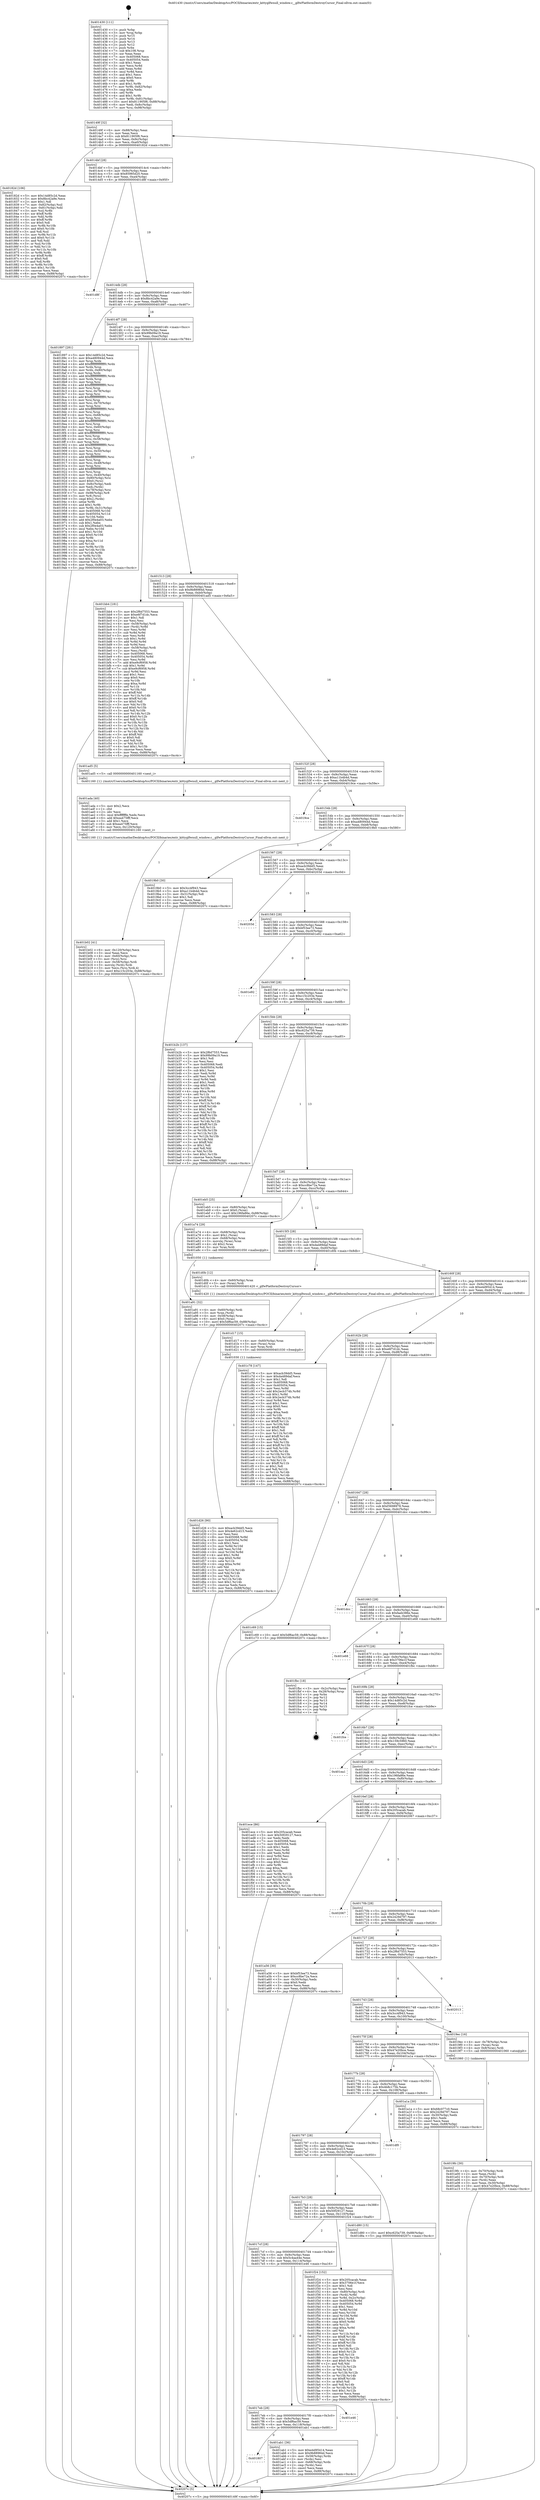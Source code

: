 digraph "0x401430" {
  label = "0x401430 (/mnt/c/Users/mathe/Desktop/tcc/POCII/binaries/extr_kittyglfwnull_window.c__glfwPlatformDestroyCursor_Final-ollvm.out::main(0))"
  labelloc = "t"
  node[shape=record]

  Entry [label="",width=0.3,height=0.3,shape=circle,fillcolor=black,style=filled]
  "0x40149f" [label="{
     0x40149f [32]\l
     | [instrs]\l
     &nbsp;&nbsp;0x40149f \<+6\>: mov -0x88(%rbp),%eax\l
     &nbsp;&nbsp;0x4014a5 \<+2\>: mov %eax,%ecx\l
     &nbsp;&nbsp;0x4014a7 \<+6\>: sub $0x811905f6,%ecx\l
     &nbsp;&nbsp;0x4014ad \<+6\>: mov %eax,-0x9c(%rbp)\l
     &nbsp;&nbsp;0x4014b3 \<+6\>: mov %ecx,-0xa0(%rbp)\l
     &nbsp;&nbsp;0x4014b9 \<+6\>: je 000000000040182d \<main+0x3fd\>\l
  }"]
  "0x40182d" [label="{
     0x40182d [106]\l
     | [instrs]\l
     &nbsp;&nbsp;0x40182d \<+5\>: mov $0x14d85c2d,%eax\l
     &nbsp;&nbsp;0x401832 \<+5\>: mov $0x8bc42a9e,%ecx\l
     &nbsp;&nbsp;0x401837 \<+2\>: mov $0x1,%dl\l
     &nbsp;&nbsp;0x401839 \<+7\>: mov -0x82(%rbp),%sil\l
     &nbsp;&nbsp;0x401840 \<+7\>: mov -0x81(%rbp),%dil\l
     &nbsp;&nbsp;0x401847 \<+3\>: mov %sil,%r8b\l
     &nbsp;&nbsp;0x40184a \<+4\>: xor $0xff,%r8b\l
     &nbsp;&nbsp;0x40184e \<+3\>: mov %dil,%r9b\l
     &nbsp;&nbsp;0x401851 \<+4\>: xor $0xff,%r9b\l
     &nbsp;&nbsp;0x401855 \<+3\>: xor $0x0,%dl\l
     &nbsp;&nbsp;0x401858 \<+3\>: mov %r8b,%r10b\l
     &nbsp;&nbsp;0x40185b \<+4\>: and $0x0,%r10b\l
     &nbsp;&nbsp;0x40185f \<+3\>: and %dl,%sil\l
     &nbsp;&nbsp;0x401862 \<+3\>: mov %r9b,%r11b\l
     &nbsp;&nbsp;0x401865 \<+4\>: and $0x0,%r11b\l
     &nbsp;&nbsp;0x401869 \<+3\>: and %dl,%dil\l
     &nbsp;&nbsp;0x40186c \<+3\>: or %sil,%r10b\l
     &nbsp;&nbsp;0x40186f \<+3\>: or %dil,%r11b\l
     &nbsp;&nbsp;0x401872 \<+3\>: xor %r11b,%r10b\l
     &nbsp;&nbsp;0x401875 \<+3\>: or %r9b,%r8b\l
     &nbsp;&nbsp;0x401878 \<+4\>: xor $0xff,%r8b\l
     &nbsp;&nbsp;0x40187c \<+3\>: or $0x0,%dl\l
     &nbsp;&nbsp;0x40187f \<+3\>: and %dl,%r8b\l
     &nbsp;&nbsp;0x401882 \<+3\>: or %r8b,%r10b\l
     &nbsp;&nbsp;0x401885 \<+4\>: test $0x1,%r10b\l
     &nbsp;&nbsp;0x401889 \<+3\>: cmovne %ecx,%eax\l
     &nbsp;&nbsp;0x40188c \<+6\>: mov %eax,-0x88(%rbp)\l
     &nbsp;&nbsp;0x401892 \<+5\>: jmp 000000000040207c \<main+0xc4c\>\l
  }"]
  "0x4014bf" [label="{
     0x4014bf [28]\l
     | [instrs]\l
     &nbsp;&nbsp;0x4014bf \<+5\>: jmp 00000000004014c4 \<main+0x94\>\l
     &nbsp;&nbsp;0x4014c4 \<+6\>: mov -0x9c(%rbp),%eax\l
     &nbsp;&nbsp;0x4014ca \<+5\>: sub $0x85985d20,%eax\l
     &nbsp;&nbsp;0x4014cf \<+6\>: mov %eax,-0xa4(%rbp)\l
     &nbsp;&nbsp;0x4014d5 \<+6\>: je 0000000000401d8f \<main+0x95f\>\l
  }"]
  "0x40207c" [label="{
     0x40207c [5]\l
     | [instrs]\l
     &nbsp;&nbsp;0x40207c \<+5\>: jmp 000000000040149f \<main+0x6f\>\l
  }"]
  "0x401430" [label="{
     0x401430 [111]\l
     | [instrs]\l
     &nbsp;&nbsp;0x401430 \<+1\>: push %rbp\l
     &nbsp;&nbsp;0x401431 \<+3\>: mov %rsp,%rbp\l
     &nbsp;&nbsp;0x401434 \<+2\>: push %r15\l
     &nbsp;&nbsp;0x401436 \<+2\>: push %r14\l
     &nbsp;&nbsp;0x401438 \<+2\>: push %r13\l
     &nbsp;&nbsp;0x40143a \<+2\>: push %r12\l
     &nbsp;&nbsp;0x40143c \<+1\>: push %rbx\l
     &nbsp;&nbsp;0x40143d \<+7\>: sub $0x108,%rsp\l
     &nbsp;&nbsp;0x401444 \<+2\>: xor %eax,%eax\l
     &nbsp;&nbsp;0x401446 \<+7\>: mov 0x405068,%ecx\l
     &nbsp;&nbsp;0x40144d \<+7\>: mov 0x405054,%edx\l
     &nbsp;&nbsp;0x401454 \<+3\>: sub $0x1,%eax\l
     &nbsp;&nbsp;0x401457 \<+3\>: mov %ecx,%r8d\l
     &nbsp;&nbsp;0x40145a \<+3\>: add %eax,%r8d\l
     &nbsp;&nbsp;0x40145d \<+4\>: imul %r8d,%ecx\l
     &nbsp;&nbsp;0x401461 \<+3\>: and $0x1,%ecx\l
     &nbsp;&nbsp;0x401464 \<+3\>: cmp $0x0,%ecx\l
     &nbsp;&nbsp;0x401467 \<+4\>: sete %r9b\l
     &nbsp;&nbsp;0x40146b \<+4\>: and $0x1,%r9b\l
     &nbsp;&nbsp;0x40146f \<+7\>: mov %r9b,-0x82(%rbp)\l
     &nbsp;&nbsp;0x401476 \<+3\>: cmp $0xa,%edx\l
     &nbsp;&nbsp;0x401479 \<+4\>: setl %r9b\l
     &nbsp;&nbsp;0x40147d \<+4\>: and $0x1,%r9b\l
     &nbsp;&nbsp;0x401481 \<+7\>: mov %r9b,-0x81(%rbp)\l
     &nbsp;&nbsp;0x401488 \<+10\>: movl $0x811905f6,-0x88(%rbp)\l
     &nbsp;&nbsp;0x401492 \<+6\>: mov %edi,-0x8c(%rbp)\l
     &nbsp;&nbsp;0x401498 \<+7\>: mov %rsi,-0x98(%rbp)\l
  }"]
  Exit [label="",width=0.3,height=0.3,shape=circle,fillcolor=black,style=filled,peripheries=2]
  "0x401d8f" [label="{
     0x401d8f\l
  }", style=dashed]
  "0x4014db" [label="{
     0x4014db [28]\l
     | [instrs]\l
     &nbsp;&nbsp;0x4014db \<+5\>: jmp 00000000004014e0 \<main+0xb0\>\l
     &nbsp;&nbsp;0x4014e0 \<+6\>: mov -0x9c(%rbp),%eax\l
     &nbsp;&nbsp;0x4014e6 \<+5\>: sub $0x8bc42a9e,%eax\l
     &nbsp;&nbsp;0x4014eb \<+6\>: mov %eax,-0xa8(%rbp)\l
     &nbsp;&nbsp;0x4014f1 \<+6\>: je 0000000000401897 \<main+0x467\>\l
  }"]
  "0x401d26" [label="{
     0x401d26 [90]\l
     | [instrs]\l
     &nbsp;&nbsp;0x401d26 \<+5\>: mov $0xacb39dd5,%ecx\l
     &nbsp;&nbsp;0x401d2b \<+5\>: mov $0x4e62cd15,%edx\l
     &nbsp;&nbsp;0x401d30 \<+2\>: xor %esi,%esi\l
     &nbsp;&nbsp;0x401d32 \<+8\>: mov 0x405068,%r8d\l
     &nbsp;&nbsp;0x401d3a \<+8\>: mov 0x405054,%r9d\l
     &nbsp;&nbsp;0x401d42 \<+3\>: sub $0x1,%esi\l
     &nbsp;&nbsp;0x401d45 \<+3\>: mov %r8d,%r10d\l
     &nbsp;&nbsp;0x401d48 \<+3\>: add %esi,%r10d\l
     &nbsp;&nbsp;0x401d4b \<+4\>: imul %r10d,%r8d\l
     &nbsp;&nbsp;0x401d4f \<+4\>: and $0x1,%r8d\l
     &nbsp;&nbsp;0x401d53 \<+4\>: cmp $0x0,%r8d\l
     &nbsp;&nbsp;0x401d57 \<+4\>: sete %r11b\l
     &nbsp;&nbsp;0x401d5b \<+4\>: cmp $0xa,%r9d\l
     &nbsp;&nbsp;0x401d5f \<+3\>: setl %bl\l
     &nbsp;&nbsp;0x401d62 \<+3\>: mov %r11b,%r14b\l
     &nbsp;&nbsp;0x401d65 \<+3\>: and %bl,%r14b\l
     &nbsp;&nbsp;0x401d68 \<+3\>: xor %bl,%r11b\l
     &nbsp;&nbsp;0x401d6b \<+3\>: or %r11b,%r14b\l
     &nbsp;&nbsp;0x401d6e \<+4\>: test $0x1,%r14b\l
     &nbsp;&nbsp;0x401d72 \<+3\>: cmovne %edx,%ecx\l
     &nbsp;&nbsp;0x401d75 \<+6\>: mov %ecx,-0x88(%rbp)\l
     &nbsp;&nbsp;0x401d7b \<+5\>: jmp 000000000040207c \<main+0xc4c\>\l
  }"]
  "0x401897" [label="{
     0x401897 [281]\l
     | [instrs]\l
     &nbsp;&nbsp;0x401897 \<+5\>: mov $0x14d85c2d,%eax\l
     &nbsp;&nbsp;0x40189c \<+5\>: mov $0xa480944d,%ecx\l
     &nbsp;&nbsp;0x4018a1 \<+3\>: mov %rsp,%rdx\l
     &nbsp;&nbsp;0x4018a4 \<+4\>: add $0xfffffffffffffff0,%rdx\l
     &nbsp;&nbsp;0x4018a8 \<+3\>: mov %rdx,%rsp\l
     &nbsp;&nbsp;0x4018ab \<+4\>: mov %rdx,-0x80(%rbp)\l
     &nbsp;&nbsp;0x4018af \<+3\>: mov %rsp,%rdx\l
     &nbsp;&nbsp;0x4018b2 \<+4\>: add $0xfffffffffffffff0,%rdx\l
     &nbsp;&nbsp;0x4018b6 \<+3\>: mov %rdx,%rsp\l
     &nbsp;&nbsp;0x4018b9 \<+3\>: mov %rsp,%rsi\l
     &nbsp;&nbsp;0x4018bc \<+4\>: add $0xfffffffffffffff0,%rsi\l
     &nbsp;&nbsp;0x4018c0 \<+3\>: mov %rsi,%rsp\l
     &nbsp;&nbsp;0x4018c3 \<+4\>: mov %rsi,-0x78(%rbp)\l
     &nbsp;&nbsp;0x4018c7 \<+3\>: mov %rsp,%rsi\l
     &nbsp;&nbsp;0x4018ca \<+4\>: add $0xfffffffffffffff0,%rsi\l
     &nbsp;&nbsp;0x4018ce \<+3\>: mov %rsi,%rsp\l
     &nbsp;&nbsp;0x4018d1 \<+4\>: mov %rsi,-0x70(%rbp)\l
     &nbsp;&nbsp;0x4018d5 \<+3\>: mov %rsp,%rsi\l
     &nbsp;&nbsp;0x4018d8 \<+4\>: add $0xfffffffffffffff0,%rsi\l
     &nbsp;&nbsp;0x4018dc \<+3\>: mov %rsi,%rsp\l
     &nbsp;&nbsp;0x4018df \<+4\>: mov %rsi,-0x68(%rbp)\l
     &nbsp;&nbsp;0x4018e3 \<+3\>: mov %rsp,%rsi\l
     &nbsp;&nbsp;0x4018e6 \<+4\>: add $0xfffffffffffffff0,%rsi\l
     &nbsp;&nbsp;0x4018ea \<+3\>: mov %rsi,%rsp\l
     &nbsp;&nbsp;0x4018ed \<+4\>: mov %rsi,-0x60(%rbp)\l
     &nbsp;&nbsp;0x4018f1 \<+3\>: mov %rsp,%rsi\l
     &nbsp;&nbsp;0x4018f4 \<+4\>: add $0xfffffffffffffff0,%rsi\l
     &nbsp;&nbsp;0x4018f8 \<+3\>: mov %rsi,%rsp\l
     &nbsp;&nbsp;0x4018fb \<+4\>: mov %rsi,-0x58(%rbp)\l
     &nbsp;&nbsp;0x4018ff \<+3\>: mov %rsp,%rsi\l
     &nbsp;&nbsp;0x401902 \<+4\>: add $0xfffffffffffffff0,%rsi\l
     &nbsp;&nbsp;0x401906 \<+3\>: mov %rsi,%rsp\l
     &nbsp;&nbsp;0x401909 \<+4\>: mov %rsi,-0x50(%rbp)\l
     &nbsp;&nbsp;0x40190d \<+3\>: mov %rsp,%rsi\l
     &nbsp;&nbsp;0x401910 \<+4\>: add $0xfffffffffffffff0,%rsi\l
     &nbsp;&nbsp;0x401914 \<+3\>: mov %rsi,%rsp\l
     &nbsp;&nbsp;0x401917 \<+4\>: mov %rsi,-0x48(%rbp)\l
     &nbsp;&nbsp;0x40191b \<+3\>: mov %rsp,%rsi\l
     &nbsp;&nbsp;0x40191e \<+4\>: add $0xfffffffffffffff0,%rsi\l
     &nbsp;&nbsp;0x401922 \<+3\>: mov %rsi,%rsp\l
     &nbsp;&nbsp;0x401925 \<+4\>: mov %rsi,-0x40(%rbp)\l
     &nbsp;&nbsp;0x401929 \<+4\>: mov -0x80(%rbp),%rsi\l
     &nbsp;&nbsp;0x40192d \<+6\>: movl $0x0,(%rsi)\l
     &nbsp;&nbsp;0x401933 \<+6\>: mov -0x8c(%rbp),%edi\l
     &nbsp;&nbsp;0x401939 \<+2\>: mov %edi,(%rdx)\l
     &nbsp;&nbsp;0x40193b \<+4\>: mov -0x78(%rbp),%rsi\l
     &nbsp;&nbsp;0x40193f \<+7\>: mov -0x98(%rbp),%r8\l
     &nbsp;&nbsp;0x401946 \<+3\>: mov %r8,(%rsi)\l
     &nbsp;&nbsp;0x401949 \<+3\>: cmpl $0x2,(%rdx)\l
     &nbsp;&nbsp;0x40194c \<+4\>: setne %r9b\l
     &nbsp;&nbsp;0x401950 \<+4\>: and $0x1,%r9b\l
     &nbsp;&nbsp;0x401954 \<+4\>: mov %r9b,-0x31(%rbp)\l
     &nbsp;&nbsp;0x401958 \<+8\>: mov 0x405068,%r10d\l
     &nbsp;&nbsp;0x401960 \<+8\>: mov 0x405054,%r11d\l
     &nbsp;&nbsp;0x401968 \<+3\>: mov %r10d,%ebx\l
     &nbsp;&nbsp;0x40196b \<+6\>: add $0x2f0e4a03,%ebx\l
     &nbsp;&nbsp;0x401971 \<+3\>: sub $0x1,%ebx\l
     &nbsp;&nbsp;0x401974 \<+6\>: sub $0x2f0e4a03,%ebx\l
     &nbsp;&nbsp;0x40197a \<+4\>: imul %ebx,%r10d\l
     &nbsp;&nbsp;0x40197e \<+4\>: and $0x1,%r10d\l
     &nbsp;&nbsp;0x401982 \<+4\>: cmp $0x0,%r10d\l
     &nbsp;&nbsp;0x401986 \<+4\>: sete %r9b\l
     &nbsp;&nbsp;0x40198a \<+4\>: cmp $0xa,%r11d\l
     &nbsp;&nbsp;0x40198e \<+4\>: setl %r14b\l
     &nbsp;&nbsp;0x401992 \<+3\>: mov %r9b,%r15b\l
     &nbsp;&nbsp;0x401995 \<+3\>: and %r14b,%r15b\l
     &nbsp;&nbsp;0x401998 \<+3\>: xor %r14b,%r9b\l
     &nbsp;&nbsp;0x40199b \<+3\>: or %r9b,%r15b\l
     &nbsp;&nbsp;0x40199e \<+4\>: test $0x1,%r15b\l
     &nbsp;&nbsp;0x4019a2 \<+3\>: cmovne %ecx,%eax\l
     &nbsp;&nbsp;0x4019a5 \<+6\>: mov %eax,-0x88(%rbp)\l
     &nbsp;&nbsp;0x4019ab \<+5\>: jmp 000000000040207c \<main+0xc4c\>\l
  }"]
  "0x4014f7" [label="{
     0x4014f7 [28]\l
     | [instrs]\l
     &nbsp;&nbsp;0x4014f7 \<+5\>: jmp 00000000004014fc \<main+0xcc\>\l
     &nbsp;&nbsp;0x4014fc \<+6\>: mov -0x9c(%rbp),%eax\l
     &nbsp;&nbsp;0x401502 \<+5\>: sub $0x99b09a19,%eax\l
     &nbsp;&nbsp;0x401507 \<+6\>: mov %eax,-0xac(%rbp)\l
     &nbsp;&nbsp;0x40150d \<+6\>: je 0000000000401bb4 \<main+0x784\>\l
  }"]
  "0x401d17" [label="{
     0x401d17 [15]\l
     | [instrs]\l
     &nbsp;&nbsp;0x401d17 \<+4\>: mov -0x60(%rbp),%rax\l
     &nbsp;&nbsp;0x401d1b \<+3\>: mov (%rax),%rax\l
     &nbsp;&nbsp;0x401d1e \<+3\>: mov %rax,%rdi\l
     &nbsp;&nbsp;0x401d21 \<+5\>: call 0000000000401030 \<free@plt\>\l
     | [calls]\l
     &nbsp;&nbsp;0x401030 \{1\} (unknown)\l
  }"]
  "0x401b02" [label="{
     0x401b02 [41]\l
     | [instrs]\l
     &nbsp;&nbsp;0x401b02 \<+6\>: mov -0x120(%rbp),%ecx\l
     &nbsp;&nbsp;0x401b08 \<+3\>: imul %eax,%ecx\l
     &nbsp;&nbsp;0x401b0b \<+4\>: mov -0x60(%rbp),%rsi\l
     &nbsp;&nbsp;0x401b0f \<+3\>: mov (%rsi),%rsi\l
     &nbsp;&nbsp;0x401b12 \<+4\>: mov -0x58(%rbp),%rdi\l
     &nbsp;&nbsp;0x401b16 \<+3\>: movslq (%rdi),%rdi\l
     &nbsp;&nbsp;0x401b19 \<+3\>: mov %ecx,(%rsi,%rdi,4)\l
     &nbsp;&nbsp;0x401b1c \<+10\>: movl $0xc15c203e,-0x88(%rbp)\l
     &nbsp;&nbsp;0x401b26 \<+5\>: jmp 000000000040207c \<main+0xc4c\>\l
  }"]
  "0x401bb4" [label="{
     0x401bb4 [181]\l
     | [instrs]\l
     &nbsp;&nbsp;0x401bb4 \<+5\>: mov $0x2f6d7553,%eax\l
     &nbsp;&nbsp;0x401bb9 \<+5\>: mov $0xe6f7d1dc,%ecx\l
     &nbsp;&nbsp;0x401bbe \<+2\>: mov $0x1,%dl\l
     &nbsp;&nbsp;0x401bc0 \<+2\>: xor %esi,%esi\l
     &nbsp;&nbsp;0x401bc2 \<+4\>: mov -0x58(%rbp),%rdi\l
     &nbsp;&nbsp;0x401bc6 \<+3\>: mov (%rdi),%r8d\l
     &nbsp;&nbsp;0x401bc9 \<+3\>: mov %esi,%r9d\l
     &nbsp;&nbsp;0x401bcc \<+3\>: sub %r8d,%r9d\l
     &nbsp;&nbsp;0x401bcf \<+3\>: mov %esi,%r8d\l
     &nbsp;&nbsp;0x401bd2 \<+4\>: sub $0x1,%r8d\l
     &nbsp;&nbsp;0x401bd6 \<+3\>: add %r8d,%r9d\l
     &nbsp;&nbsp;0x401bd9 \<+3\>: sub %r9d,%esi\l
     &nbsp;&nbsp;0x401bdc \<+4\>: mov -0x58(%rbp),%rdi\l
     &nbsp;&nbsp;0x401be0 \<+2\>: mov %esi,(%rdi)\l
     &nbsp;&nbsp;0x401be2 \<+7\>: mov 0x405068,%esi\l
     &nbsp;&nbsp;0x401be9 \<+8\>: mov 0x405054,%r8d\l
     &nbsp;&nbsp;0x401bf1 \<+3\>: mov %esi,%r9d\l
     &nbsp;&nbsp;0x401bf4 \<+7\>: add $0xe9cf6958,%r9d\l
     &nbsp;&nbsp;0x401bfb \<+4\>: sub $0x1,%r9d\l
     &nbsp;&nbsp;0x401bff \<+7\>: sub $0xe9cf6958,%r9d\l
     &nbsp;&nbsp;0x401c06 \<+4\>: imul %r9d,%esi\l
     &nbsp;&nbsp;0x401c0a \<+3\>: and $0x1,%esi\l
     &nbsp;&nbsp;0x401c0d \<+3\>: cmp $0x0,%esi\l
     &nbsp;&nbsp;0x401c10 \<+4\>: sete %r10b\l
     &nbsp;&nbsp;0x401c14 \<+4\>: cmp $0xa,%r8d\l
     &nbsp;&nbsp;0x401c18 \<+4\>: setl %r11b\l
     &nbsp;&nbsp;0x401c1c \<+3\>: mov %r10b,%bl\l
     &nbsp;&nbsp;0x401c1f \<+3\>: xor $0xff,%bl\l
     &nbsp;&nbsp;0x401c22 \<+3\>: mov %r11b,%r14b\l
     &nbsp;&nbsp;0x401c25 \<+4\>: xor $0xff,%r14b\l
     &nbsp;&nbsp;0x401c29 \<+3\>: xor $0x0,%dl\l
     &nbsp;&nbsp;0x401c2c \<+3\>: mov %bl,%r15b\l
     &nbsp;&nbsp;0x401c2f \<+4\>: and $0x0,%r15b\l
     &nbsp;&nbsp;0x401c33 \<+3\>: and %dl,%r10b\l
     &nbsp;&nbsp;0x401c36 \<+3\>: mov %r14b,%r12b\l
     &nbsp;&nbsp;0x401c39 \<+4\>: and $0x0,%r12b\l
     &nbsp;&nbsp;0x401c3d \<+3\>: and %dl,%r11b\l
     &nbsp;&nbsp;0x401c40 \<+3\>: or %r10b,%r15b\l
     &nbsp;&nbsp;0x401c43 \<+3\>: or %r11b,%r12b\l
     &nbsp;&nbsp;0x401c46 \<+3\>: xor %r12b,%r15b\l
     &nbsp;&nbsp;0x401c49 \<+3\>: or %r14b,%bl\l
     &nbsp;&nbsp;0x401c4c \<+3\>: xor $0xff,%bl\l
     &nbsp;&nbsp;0x401c4f \<+3\>: or $0x0,%dl\l
     &nbsp;&nbsp;0x401c52 \<+2\>: and %dl,%bl\l
     &nbsp;&nbsp;0x401c54 \<+3\>: or %bl,%r15b\l
     &nbsp;&nbsp;0x401c57 \<+4\>: test $0x1,%r15b\l
     &nbsp;&nbsp;0x401c5b \<+3\>: cmovne %ecx,%eax\l
     &nbsp;&nbsp;0x401c5e \<+6\>: mov %eax,-0x88(%rbp)\l
     &nbsp;&nbsp;0x401c64 \<+5\>: jmp 000000000040207c \<main+0xc4c\>\l
  }"]
  "0x401513" [label="{
     0x401513 [28]\l
     | [instrs]\l
     &nbsp;&nbsp;0x401513 \<+5\>: jmp 0000000000401518 \<main+0xe8\>\l
     &nbsp;&nbsp;0x401518 \<+6\>: mov -0x9c(%rbp),%eax\l
     &nbsp;&nbsp;0x40151e \<+5\>: sub $0x9b88984d,%eax\l
     &nbsp;&nbsp;0x401523 \<+6\>: mov %eax,-0xb0(%rbp)\l
     &nbsp;&nbsp;0x401529 \<+6\>: je 0000000000401ad5 \<main+0x6a5\>\l
  }"]
  "0x401ada" [label="{
     0x401ada [40]\l
     | [instrs]\l
     &nbsp;&nbsp;0x401ada \<+5\>: mov $0x2,%ecx\l
     &nbsp;&nbsp;0x401adf \<+1\>: cltd\l
     &nbsp;&nbsp;0x401ae0 \<+2\>: idiv %ecx\l
     &nbsp;&nbsp;0x401ae2 \<+6\>: imul $0xfffffffe,%edx,%ecx\l
     &nbsp;&nbsp;0x401ae8 \<+6\>: add $0xea475fff,%ecx\l
     &nbsp;&nbsp;0x401aee \<+3\>: add $0x1,%ecx\l
     &nbsp;&nbsp;0x401af1 \<+6\>: sub $0xea475fff,%ecx\l
     &nbsp;&nbsp;0x401af7 \<+6\>: mov %ecx,-0x120(%rbp)\l
     &nbsp;&nbsp;0x401afd \<+5\>: call 0000000000401160 \<next_i\>\l
     | [calls]\l
     &nbsp;&nbsp;0x401160 \{1\} (/mnt/c/Users/mathe/Desktop/tcc/POCII/binaries/extr_kittyglfwnull_window.c__glfwPlatformDestroyCursor_Final-ollvm.out::next_i)\l
  }"]
  "0x401ad5" [label="{
     0x401ad5 [5]\l
     | [instrs]\l
     &nbsp;&nbsp;0x401ad5 \<+5\>: call 0000000000401160 \<next_i\>\l
     | [calls]\l
     &nbsp;&nbsp;0x401160 \{1\} (/mnt/c/Users/mathe/Desktop/tcc/POCII/binaries/extr_kittyglfwnull_window.c__glfwPlatformDestroyCursor_Final-ollvm.out::next_i)\l
  }"]
  "0x40152f" [label="{
     0x40152f [28]\l
     | [instrs]\l
     &nbsp;&nbsp;0x40152f \<+5\>: jmp 0000000000401534 \<main+0x104\>\l
     &nbsp;&nbsp;0x401534 \<+6\>: mov -0x9c(%rbp),%eax\l
     &nbsp;&nbsp;0x40153a \<+5\>: sub $0xa11b4b4d,%eax\l
     &nbsp;&nbsp;0x40153f \<+6\>: mov %eax,-0xb4(%rbp)\l
     &nbsp;&nbsp;0x401545 \<+6\>: je 00000000004019ce \<main+0x59e\>\l
  }"]
  "0x401807" [label="{
     0x401807\l
  }", style=dashed]
  "0x4019ce" [label="{
     0x4019ce\l
  }", style=dashed]
  "0x40154b" [label="{
     0x40154b [28]\l
     | [instrs]\l
     &nbsp;&nbsp;0x40154b \<+5\>: jmp 0000000000401550 \<main+0x120\>\l
     &nbsp;&nbsp;0x401550 \<+6\>: mov -0x9c(%rbp),%eax\l
     &nbsp;&nbsp;0x401556 \<+5\>: sub $0xa480944d,%eax\l
     &nbsp;&nbsp;0x40155b \<+6\>: mov %eax,-0xb8(%rbp)\l
     &nbsp;&nbsp;0x401561 \<+6\>: je 00000000004019b0 \<main+0x580\>\l
  }"]
  "0x401ab1" [label="{
     0x401ab1 [36]\l
     | [instrs]\l
     &nbsp;&nbsp;0x401ab1 \<+5\>: mov $0xe4d95414,%eax\l
     &nbsp;&nbsp;0x401ab6 \<+5\>: mov $0x9b88984d,%ecx\l
     &nbsp;&nbsp;0x401abb \<+4\>: mov -0x58(%rbp),%rdx\l
     &nbsp;&nbsp;0x401abf \<+2\>: mov (%rdx),%esi\l
     &nbsp;&nbsp;0x401ac1 \<+4\>: mov -0x68(%rbp),%rdx\l
     &nbsp;&nbsp;0x401ac5 \<+2\>: cmp (%rdx),%esi\l
     &nbsp;&nbsp;0x401ac7 \<+3\>: cmovl %ecx,%eax\l
     &nbsp;&nbsp;0x401aca \<+6\>: mov %eax,-0x88(%rbp)\l
     &nbsp;&nbsp;0x401ad0 \<+5\>: jmp 000000000040207c \<main+0xc4c\>\l
  }"]
  "0x4019b0" [label="{
     0x4019b0 [30]\l
     | [instrs]\l
     &nbsp;&nbsp;0x4019b0 \<+5\>: mov $0x3cc4f943,%eax\l
     &nbsp;&nbsp;0x4019b5 \<+5\>: mov $0xa11b4b4d,%ecx\l
     &nbsp;&nbsp;0x4019ba \<+3\>: mov -0x31(%rbp),%dl\l
     &nbsp;&nbsp;0x4019bd \<+3\>: test $0x1,%dl\l
     &nbsp;&nbsp;0x4019c0 \<+3\>: cmovne %ecx,%eax\l
     &nbsp;&nbsp;0x4019c3 \<+6\>: mov %eax,-0x88(%rbp)\l
     &nbsp;&nbsp;0x4019c9 \<+5\>: jmp 000000000040207c \<main+0xc4c\>\l
  }"]
  "0x401567" [label="{
     0x401567 [28]\l
     | [instrs]\l
     &nbsp;&nbsp;0x401567 \<+5\>: jmp 000000000040156c \<main+0x13c\>\l
     &nbsp;&nbsp;0x40156c \<+6\>: mov -0x9c(%rbp),%eax\l
     &nbsp;&nbsp;0x401572 \<+5\>: sub $0xacb39dd5,%eax\l
     &nbsp;&nbsp;0x401577 \<+6\>: mov %eax,-0xbc(%rbp)\l
     &nbsp;&nbsp;0x40157d \<+6\>: je 000000000040203d \<main+0xc0d\>\l
  }"]
  "0x4017eb" [label="{
     0x4017eb [28]\l
     | [instrs]\l
     &nbsp;&nbsp;0x4017eb \<+5\>: jmp 00000000004017f0 \<main+0x3c0\>\l
     &nbsp;&nbsp;0x4017f0 \<+6\>: mov -0x9c(%rbp),%eax\l
     &nbsp;&nbsp;0x4017f6 \<+5\>: sub $0x5df6ac59,%eax\l
     &nbsp;&nbsp;0x4017fb \<+6\>: mov %eax,-0x118(%rbp)\l
     &nbsp;&nbsp;0x401801 \<+6\>: je 0000000000401ab1 \<main+0x681\>\l
  }"]
  "0x40203d" [label="{
     0x40203d\l
  }", style=dashed]
  "0x401583" [label="{
     0x401583 [28]\l
     | [instrs]\l
     &nbsp;&nbsp;0x401583 \<+5\>: jmp 0000000000401588 \<main+0x158\>\l
     &nbsp;&nbsp;0x401588 \<+6\>: mov -0x9c(%rbp),%eax\l
     &nbsp;&nbsp;0x40158e \<+5\>: sub $0xbf53ee73,%eax\l
     &nbsp;&nbsp;0x401593 \<+6\>: mov %eax,-0xc0(%rbp)\l
     &nbsp;&nbsp;0x401599 \<+6\>: je 0000000000401e92 \<main+0xa62\>\l
  }"]
  "0x401e46" [label="{
     0x401e46\l
  }", style=dashed]
  "0x401e92" [label="{
     0x401e92\l
  }", style=dashed]
  "0x40159f" [label="{
     0x40159f [28]\l
     | [instrs]\l
     &nbsp;&nbsp;0x40159f \<+5\>: jmp 00000000004015a4 \<main+0x174\>\l
     &nbsp;&nbsp;0x4015a4 \<+6\>: mov -0x9c(%rbp),%eax\l
     &nbsp;&nbsp;0x4015aa \<+5\>: sub $0xc15c203e,%eax\l
     &nbsp;&nbsp;0x4015af \<+6\>: mov %eax,-0xc4(%rbp)\l
     &nbsp;&nbsp;0x4015b5 \<+6\>: je 0000000000401b2b \<main+0x6fb\>\l
  }"]
  "0x4017cf" [label="{
     0x4017cf [28]\l
     | [instrs]\l
     &nbsp;&nbsp;0x4017cf \<+5\>: jmp 00000000004017d4 \<main+0x3a4\>\l
     &nbsp;&nbsp;0x4017d4 \<+6\>: mov -0x9c(%rbp),%eax\l
     &nbsp;&nbsp;0x4017da \<+5\>: sub $0x5c4aa44e,%eax\l
     &nbsp;&nbsp;0x4017df \<+6\>: mov %eax,-0x114(%rbp)\l
     &nbsp;&nbsp;0x4017e5 \<+6\>: je 0000000000401e46 \<main+0xa16\>\l
  }"]
  "0x401b2b" [label="{
     0x401b2b [137]\l
     | [instrs]\l
     &nbsp;&nbsp;0x401b2b \<+5\>: mov $0x2f6d7553,%eax\l
     &nbsp;&nbsp;0x401b30 \<+5\>: mov $0x99b09a19,%ecx\l
     &nbsp;&nbsp;0x401b35 \<+2\>: mov $0x1,%dl\l
     &nbsp;&nbsp;0x401b37 \<+2\>: xor %esi,%esi\l
     &nbsp;&nbsp;0x401b39 \<+7\>: mov 0x405068,%edi\l
     &nbsp;&nbsp;0x401b40 \<+8\>: mov 0x405054,%r8d\l
     &nbsp;&nbsp;0x401b48 \<+3\>: sub $0x1,%esi\l
     &nbsp;&nbsp;0x401b4b \<+3\>: mov %edi,%r9d\l
     &nbsp;&nbsp;0x401b4e \<+3\>: add %esi,%r9d\l
     &nbsp;&nbsp;0x401b51 \<+4\>: imul %r9d,%edi\l
     &nbsp;&nbsp;0x401b55 \<+3\>: and $0x1,%edi\l
     &nbsp;&nbsp;0x401b58 \<+3\>: cmp $0x0,%edi\l
     &nbsp;&nbsp;0x401b5b \<+4\>: sete %r10b\l
     &nbsp;&nbsp;0x401b5f \<+4\>: cmp $0xa,%r8d\l
     &nbsp;&nbsp;0x401b63 \<+4\>: setl %r11b\l
     &nbsp;&nbsp;0x401b67 \<+3\>: mov %r10b,%bl\l
     &nbsp;&nbsp;0x401b6a \<+3\>: xor $0xff,%bl\l
     &nbsp;&nbsp;0x401b6d \<+3\>: mov %r11b,%r14b\l
     &nbsp;&nbsp;0x401b70 \<+4\>: xor $0xff,%r14b\l
     &nbsp;&nbsp;0x401b74 \<+3\>: xor $0x1,%dl\l
     &nbsp;&nbsp;0x401b77 \<+3\>: mov %bl,%r15b\l
     &nbsp;&nbsp;0x401b7a \<+4\>: and $0xff,%r15b\l
     &nbsp;&nbsp;0x401b7e \<+3\>: and %dl,%r10b\l
     &nbsp;&nbsp;0x401b81 \<+3\>: mov %r14b,%r12b\l
     &nbsp;&nbsp;0x401b84 \<+4\>: and $0xff,%r12b\l
     &nbsp;&nbsp;0x401b88 \<+3\>: and %dl,%r11b\l
     &nbsp;&nbsp;0x401b8b \<+3\>: or %r10b,%r15b\l
     &nbsp;&nbsp;0x401b8e \<+3\>: or %r11b,%r12b\l
     &nbsp;&nbsp;0x401b91 \<+3\>: xor %r12b,%r15b\l
     &nbsp;&nbsp;0x401b94 \<+3\>: or %r14b,%bl\l
     &nbsp;&nbsp;0x401b97 \<+3\>: xor $0xff,%bl\l
     &nbsp;&nbsp;0x401b9a \<+3\>: or $0x1,%dl\l
     &nbsp;&nbsp;0x401b9d \<+2\>: and %dl,%bl\l
     &nbsp;&nbsp;0x401b9f \<+3\>: or %bl,%r15b\l
     &nbsp;&nbsp;0x401ba2 \<+4\>: test $0x1,%r15b\l
     &nbsp;&nbsp;0x401ba6 \<+3\>: cmovne %ecx,%eax\l
     &nbsp;&nbsp;0x401ba9 \<+6\>: mov %eax,-0x88(%rbp)\l
     &nbsp;&nbsp;0x401baf \<+5\>: jmp 000000000040207c \<main+0xc4c\>\l
  }"]
  "0x4015bb" [label="{
     0x4015bb [28]\l
     | [instrs]\l
     &nbsp;&nbsp;0x4015bb \<+5\>: jmp 00000000004015c0 \<main+0x190\>\l
     &nbsp;&nbsp;0x4015c0 \<+6\>: mov -0x9c(%rbp),%eax\l
     &nbsp;&nbsp;0x4015c6 \<+5\>: sub $0xc625a739,%eax\l
     &nbsp;&nbsp;0x4015cb \<+6\>: mov %eax,-0xc8(%rbp)\l
     &nbsp;&nbsp;0x4015d1 \<+6\>: je 0000000000401eb5 \<main+0xa85\>\l
  }"]
  "0x401f24" [label="{
     0x401f24 [152]\l
     | [instrs]\l
     &nbsp;&nbsp;0x401f24 \<+5\>: mov $0x205cacab,%eax\l
     &nbsp;&nbsp;0x401f29 \<+5\>: mov $0x3706e1f,%ecx\l
     &nbsp;&nbsp;0x401f2e \<+2\>: mov $0x1,%dl\l
     &nbsp;&nbsp;0x401f30 \<+2\>: xor %esi,%esi\l
     &nbsp;&nbsp;0x401f32 \<+4\>: mov -0x80(%rbp),%rdi\l
     &nbsp;&nbsp;0x401f36 \<+3\>: mov (%rdi),%r8d\l
     &nbsp;&nbsp;0x401f39 \<+4\>: mov %r8d,-0x2c(%rbp)\l
     &nbsp;&nbsp;0x401f3d \<+8\>: mov 0x405068,%r8d\l
     &nbsp;&nbsp;0x401f45 \<+8\>: mov 0x405054,%r9d\l
     &nbsp;&nbsp;0x401f4d \<+3\>: sub $0x1,%esi\l
     &nbsp;&nbsp;0x401f50 \<+3\>: mov %r8d,%r10d\l
     &nbsp;&nbsp;0x401f53 \<+3\>: add %esi,%r10d\l
     &nbsp;&nbsp;0x401f56 \<+4\>: imul %r10d,%r8d\l
     &nbsp;&nbsp;0x401f5a \<+4\>: and $0x1,%r8d\l
     &nbsp;&nbsp;0x401f5e \<+4\>: cmp $0x0,%r8d\l
     &nbsp;&nbsp;0x401f62 \<+4\>: sete %r11b\l
     &nbsp;&nbsp;0x401f66 \<+4\>: cmp $0xa,%r9d\l
     &nbsp;&nbsp;0x401f6a \<+3\>: setl %bl\l
     &nbsp;&nbsp;0x401f6d \<+3\>: mov %r11b,%r14b\l
     &nbsp;&nbsp;0x401f70 \<+4\>: xor $0xff,%r14b\l
     &nbsp;&nbsp;0x401f74 \<+3\>: mov %bl,%r15b\l
     &nbsp;&nbsp;0x401f77 \<+4\>: xor $0xff,%r15b\l
     &nbsp;&nbsp;0x401f7b \<+3\>: xor $0x0,%dl\l
     &nbsp;&nbsp;0x401f7e \<+3\>: mov %r14b,%r12b\l
     &nbsp;&nbsp;0x401f81 \<+4\>: and $0x0,%r12b\l
     &nbsp;&nbsp;0x401f85 \<+3\>: and %dl,%r11b\l
     &nbsp;&nbsp;0x401f88 \<+3\>: mov %r15b,%r13b\l
     &nbsp;&nbsp;0x401f8b \<+4\>: and $0x0,%r13b\l
     &nbsp;&nbsp;0x401f8f \<+2\>: and %dl,%bl\l
     &nbsp;&nbsp;0x401f91 \<+3\>: or %r11b,%r12b\l
     &nbsp;&nbsp;0x401f94 \<+3\>: or %bl,%r13b\l
     &nbsp;&nbsp;0x401f97 \<+3\>: xor %r13b,%r12b\l
     &nbsp;&nbsp;0x401f9a \<+3\>: or %r15b,%r14b\l
     &nbsp;&nbsp;0x401f9d \<+4\>: xor $0xff,%r14b\l
     &nbsp;&nbsp;0x401fa1 \<+3\>: or $0x0,%dl\l
     &nbsp;&nbsp;0x401fa4 \<+3\>: and %dl,%r14b\l
     &nbsp;&nbsp;0x401fa7 \<+3\>: or %r14b,%r12b\l
     &nbsp;&nbsp;0x401faa \<+4\>: test $0x1,%r12b\l
     &nbsp;&nbsp;0x401fae \<+3\>: cmovne %ecx,%eax\l
     &nbsp;&nbsp;0x401fb1 \<+6\>: mov %eax,-0x88(%rbp)\l
     &nbsp;&nbsp;0x401fb7 \<+5\>: jmp 000000000040207c \<main+0xc4c\>\l
  }"]
  "0x401eb5" [label="{
     0x401eb5 [25]\l
     | [instrs]\l
     &nbsp;&nbsp;0x401eb5 \<+4\>: mov -0x80(%rbp),%rax\l
     &nbsp;&nbsp;0x401eb9 \<+6\>: movl $0x0,(%rax)\l
     &nbsp;&nbsp;0x401ebf \<+10\>: movl $0x196fa86e,-0x88(%rbp)\l
     &nbsp;&nbsp;0x401ec9 \<+5\>: jmp 000000000040207c \<main+0xc4c\>\l
  }"]
  "0x4015d7" [label="{
     0x4015d7 [28]\l
     | [instrs]\l
     &nbsp;&nbsp;0x4015d7 \<+5\>: jmp 00000000004015dc \<main+0x1ac\>\l
     &nbsp;&nbsp;0x4015dc \<+6\>: mov -0x9c(%rbp),%eax\l
     &nbsp;&nbsp;0x4015e2 \<+5\>: sub $0xcc8be72a,%eax\l
     &nbsp;&nbsp;0x4015e7 \<+6\>: mov %eax,-0xcc(%rbp)\l
     &nbsp;&nbsp;0x4015ed \<+6\>: je 0000000000401a74 \<main+0x644\>\l
  }"]
  "0x4017b3" [label="{
     0x4017b3 [28]\l
     | [instrs]\l
     &nbsp;&nbsp;0x4017b3 \<+5\>: jmp 00000000004017b8 \<main+0x388\>\l
     &nbsp;&nbsp;0x4017b8 \<+6\>: mov -0x9c(%rbp),%eax\l
     &nbsp;&nbsp;0x4017be \<+5\>: sub $0x50f29127,%eax\l
     &nbsp;&nbsp;0x4017c3 \<+6\>: mov %eax,-0x110(%rbp)\l
     &nbsp;&nbsp;0x4017c9 \<+6\>: je 0000000000401f24 \<main+0xaf4\>\l
  }"]
  "0x401a74" [label="{
     0x401a74 [29]\l
     | [instrs]\l
     &nbsp;&nbsp;0x401a74 \<+4\>: mov -0x68(%rbp),%rax\l
     &nbsp;&nbsp;0x401a78 \<+6\>: movl $0x1,(%rax)\l
     &nbsp;&nbsp;0x401a7e \<+4\>: mov -0x68(%rbp),%rax\l
     &nbsp;&nbsp;0x401a82 \<+3\>: movslq (%rax),%rax\l
     &nbsp;&nbsp;0x401a85 \<+4\>: shl $0x2,%rax\l
     &nbsp;&nbsp;0x401a89 \<+3\>: mov %rax,%rdi\l
     &nbsp;&nbsp;0x401a8c \<+5\>: call 0000000000401050 \<malloc@plt\>\l
     | [calls]\l
     &nbsp;&nbsp;0x401050 \{1\} (unknown)\l
  }"]
  "0x4015f3" [label="{
     0x4015f3 [28]\l
     | [instrs]\l
     &nbsp;&nbsp;0x4015f3 \<+5\>: jmp 00000000004015f8 \<main+0x1c8\>\l
     &nbsp;&nbsp;0x4015f8 \<+6\>: mov -0x9c(%rbp),%eax\l
     &nbsp;&nbsp;0x4015fe \<+5\>: sub $0xda489daf,%eax\l
     &nbsp;&nbsp;0x401603 \<+6\>: mov %eax,-0xd0(%rbp)\l
     &nbsp;&nbsp;0x401609 \<+6\>: je 0000000000401d0b \<main+0x8db\>\l
  }"]
  "0x401d80" [label="{
     0x401d80 [15]\l
     | [instrs]\l
     &nbsp;&nbsp;0x401d80 \<+10\>: movl $0xc625a739,-0x88(%rbp)\l
     &nbsp;&nbsp;0x401d8a \<+5\>: jmp 000000000040207c \<main+0xc4c\>\l
  }"]
  "0x401d0b" [label="{
     0x401d0b [12]\l
     | [instrs]\l
     &nbsp;&nbsp;0x401d0b \<+4\>: mov -0x60(%rbp),%rax\l
     &nbsp;&nbsp;0x401d0f \<+3\>: mov (%rax),%rdi\l
     &nbsp;&nbsp;0x401d12 \<+5\>: call 0000000000401420 \<_glfwPlatformDestroyCursor\>\l
     | [calls]\l
     &nbsp;&nbsp;0x401420 \{1\} (/mnt/c/Users/mathe/Desktop/tcc/POCII/binaries/extr_kittyglfwnull_window.c__glfwPlatformDestroyCursor_Final-ollvm.out::_glfwPlatformDestroyCursor)\l
  }"]
  "0x40160f" [label="{
     0x40160f [28]\l
     | [instrs]\l
     &nbsp;&nbsp;0x40160f \<+5\>: jmp 0000000000401614 \<main+0x1e4\>\l
     &nbsp;&nbsp;0x401614 \<+6\>: mov -0x9c(%rbp),%eax\l
     &nbsp;&nbsp;0x40161a \<+5\>: sub $0xe4d95414,%eax\l
     &nbsp;&nbsp;0x40161f \<+6\>: mov %eax,-0xd4(%rbp)\l
     &nbsp;&nbsp;0x401625 \<+6\>: je 0000000000401c78 \<main+0x848\>\l
  }"]
  "0x401797" [label="{
     0x401797 [28]\l
     | [instrs]\l
     &nbsp;&nbsp;0x401797 \<+5\>: jmp 000000000040179c \<main+0x36c\>\l
     &nbsp;&nbsp;0x40179c \<+6\>: mov -0x9c(%rbp),%eax\l
     &nbsp;&nbsp;0x4017a2 \<+5\>: sub $0x4e62cd15,%eax\l
     &nbsp;&nbsp;0x4017a7 \<+6\>: mov %eax,-0x10c(%rbp)\l
     &nbsp;&nbsp;0x4017ad \<+6\>: je 0000000000401d80 \<main+0x950\>\l
  }"]
  "0x401c78" [label="{
     0x401c78 [147]\l
     | [instrs]\l
     &nbsp;&nbsp;0x401c78 \<+5\>: mov $0xacb39dd5,%eax\l
     &nbsp;&nbsp;0x401c7d \<+5\>: mov $0xda489daf,%ecx\l
     &nbsp;&nbsp;0x401c82 \<+2\>: mov $0x1,%dl\l
     &nbsp;&nbsp;0x401c84 \<+7\>: mov 0x405068,%esi\l
     &nbsp;&nbsp;0x401c8b \<+7\>: mov 0x405054,%edi\l
     &nbsp;&nbsp;0x401c92 \<+3\>: mov %esi,%r8d\l
     &nbsp;&nbsp;0x401c95 \<+7\>: add $0x2ecb374b,%r8d\l
     &nbsp;&nbsp;0x401c9c \<+4\>: sub $0x1,%r8d\l
     &nbsp;&nbsp;0x401ca0 \<+7\>: sub $0x2ecb374b,%r8d\l
     &nbsp;&nbsp;0x401ca7 \<+4\>: imul %r8d,%esi\l
     &nbsp;&nbsp;0x401cab \<+3\>: and $0x1,%esi\l
     &nbsp;&nbsp;0x401cae \<+3\>: cmp $0x0,%esi\l
     &nbsp;&nbsp;0x401cb1 \<+4\>: sete %r9b\l
     &nbsp;&nbsp;0x401cb5 \<+3\>: cmp $0xa,%edi\l
     &nbsp;&nbsp;0x401cb8 \<+4\>: setl %r10b\l
     &nbsp;&nbsp;0x401cbc \<+3\>: mov %r9b,%r11b\l
     &nbsp;&nbsp;0x401cbf \<+4\>: xor $0xff,%r11b\l
     &nbsp;&nbsp;0x401cc3 \<+3\>: mov %r10b,%bl\l
     &nbsp;&nbsp;0x401cc6 \<+3\>: xor $0xff,%bl\l
     &nbsp;&nbsp;0x401cc9 \<+3\>: xor $0x1,%dl\l
     &nbsp;&nbsp;0x401ccc \<+3\>: mov %r11b,%r14b\l
     &nbsp;&nbsp;0x401ccf \<+4\>: and $0xff,%r14b\l
     &nbsp;&nbsp;0x401cd3 \<+3\>: and %dl,%r9b\l
     &nbsp;&nbsp;0x401cd6 \<+3\>: mov %bl,%r15b\l
     &nbsp;&nbsp;0x401cd9 \<+4\>: and $0xff,%r15b\l
     &nbsp;&nbsp;0x401cdd \<+3\>: and %dl,%r10b\l
     &nbsp;&nbsp;0x401ce0 \<+3\>: or %r9b,%r14b\l
     &nbsp;&nbsp;0x401ce3 \<+3\>: or %r10b,%r15b\l
     &nbsp;&nbsp;0x401ce6 \<+3\>: xor %r15b,%r14b\l
     &nbsp;&nbsp;0x401ce9 \<+3\>: or %bl,%r11b\l
     &nbsp;&nbsp;0x401cec \<+4\>: xor $0xff,%r11b\l
     &nbsp;&nbsp;0x401cf0 \<+3\>: or $0x1,%dl\l
     &nbsp;&nbsp;0x401cf3 \<+3\>: and %dl,%r11b\l
     &nbsp;&nbsp;0x401cf6 \<+3\>: or %r11b,%r14b\l
     &nbsp;&nbsp;0x401cf9 \<+4\>: test $0x1,%r14b\l
     &nbsp;&nbsp;0x401cfd \<+3\>: cmovne %ecx,%eax\l
     &nbsp;&nbsp;0x401d00 \<+6\>: mov %eax,-0x88(%rbp)\l
     &nbsp;&nbsp;0x401d06 \<+5\>: jmp 000000000040207c \<main+0xc4c\>\l
  }"]
  "0x40162b" [label="{
     0x40162b [28]\l
     | [instrs]\l
     &nbsp;&nbsp;0x40162b \<+5\>: jmp 0000000000401630 \<main+0x200\>\l
     &nbsp;&nbsp;0x401630 \<+6\>: mov -0x9c(%rbp),%eax\l
     &nbsp;&nbsp;0x401636 \<+5\>: sub $0xe6f7d1dc,%eax\l
     &nbsp;&nbsp;0x40163b \<+6\>: mov %eax,-0xd8(%rbp)\l
     &nbsp;&nbsp;0x401641 \<+6\>: je 0000000000401c69 \<main+0x839\>\l
  }"]
  "0x401df0" [label="{
     0x401df0\l
  }", style=dashed]
  "0x401c69" [label="{
     0x401c69 [15]\l
     | [instrs]\l
     &nbsp;&nbsp;0x401c69 \<+10\>: movl $0x5df6ac59,-0x88(%rbp)\l
     &nbsp;&nbsp;0x401c73 \<+5\>: jmp 000000000040207c \<main+0xc4c\>\l
  }"]
  "0x401647" [label="{
     0x401647 [28]\l
     | [instrs]\l
     &nbsp;&nbsp;0x401647 \<+5\>: jmp 000000000040164c \<main+0x21c\>\l
     &nbsp;&nbsp;0x40164c \<+6\>: mov -0x9c(%rbp),%eax\l
     &nbsp;&nbsp;0x401652 \<+5\>: sub $0xf3698978,%eax\l
     &nbsp;&nbsp;0x401657 \<+6\>: mov %eax,-0xdc(%rbp)\l
     &nbsp;&nbsp;0x40165d \<+6\>: je 0000000000401dcc \<main+0x99c\>\l
  }"]
  "0x401a91" [label="{
     0x401a91 [32]\l
     | [instrs]\l
     &nbsp;&nbsp;0x401a91 \<+4\>: mov -0x60(%rbp),%rdi\l
     &nbsp;&nbsp;0x401a95 \<+3\>: mov %rax,(%rdi)\l
     &nbsp;&nbsp;0x401a98 \<+4\>: mov -0x58(%rbp),%rax\l
     &nbsp;&nbsp;0x401a9c \<+6\>: movl $0x0,(%rax)\l
     &nbsp;&nbsp;0x401aa2 \<+10\>: movl $0x5df6ac59,-0x88(%rbp)\l
     &nbsp;&nbsp;0x401aac \<+5\>: jmp 000000000040207c \<main+0xc4c\>\l
  }"]
  "0x401dcc" [label="{
     0x401dcc\l
  }", style=dashed]
  "0x401663" [label="{
     0x401663 [28]\l
     | [instrs]\l
     &nbsp;&nbsp;0x401663 \<+5\>: jmp 0000000000401668 \<main+0x238\>\l
     &nbsp;&nbsp;0x401668 \<+6\>: mov -0x9c(%rbp),%eax\l
     &nbsp;&nbsp;0x40166e \<+5\>: sub $0xfaeb386e,%eax\l
     &nbsp;&nbsp;0x401673 \<+6\>: mov %eax,-0xe0(%rbp)\l
     &nbsp;&nbsp;0x401679 \<+6\>: je 0000000000401e68 \<main+0xa38\>\l
  }"]
  "0x40177b" [label="{
     0x40177b [28]\l
     | [instrs]\l
     &nbsp;&nbsp;0x40177b \<+5\>: jmp 0000000000401780 \<main+0x350\>\l
     &nbsp;&nbsp;0x401780 \<+6\>: mov -0x9c(%rbp),%eax\l
     &nbsp;&nbsp;0x401786 \<+5\>: sub $0x4b8c175b,%eax\l
     &nbsp;&nbsp;0x40178b \<+6\>: mov %eax,-0x108(%rbp)\l
     &nbsp;&nbsp;0x401791 \<+6\>: je 0000000000401df0 \<main+0x9c0\>\l
  }"]
  "0x401e68" [label="{
     0x401e68\l
  }", style=dashed]
  "0x40167f" [label="{
     0x40167f [28]\l
     | [instrs]\l
     &nbsp;&nbsp;0x40167f \<+5\>: jmp 0000000000401684 \<main+0x254\>\l
     &nbsp;&nbsp;0x401684 \<+6\>: mov -0x9c(%rbp),%eax\l
     &nbsp;&nbsp;0x40168a \<+5\>: sub $0x3706e1f,%eax\l
     &nbsp;&nbsp;0x40168f \<+6\>: mov %eax,-0xe4(%rbp)\l
     &nbsp;&nbsp;0x401695 \<+6\>: je 0000000000401fbc \<main+0xb8c\>\l
  }"]
  "0x401a1a" [label="{
     0x401a1a [30]\l
     | [instrs]\l
     &nbsp;&nbsp;0x401a1a \<+5\>: mov $0x68c077c0,%eax\l
     &nbsp;&nbsp;0x401a1f \<+5\>: mov $0x2429d797,%ecx\l
     &nbsp;&nbsp;0x401a24 \<+3\>: mov -0x30(%rbp),%edx\l
     &nbsp;&nbsp;0x401a27 \<+3\>: cmp $0x1,%edx\l
     &nbsp;&nbsp;0x401a2a \<+3\>: cmovl %ecx,%eax\l
     &nbsp;&nbsp;0x401a2d \<+6\>: mov %eax,-0x88(%rbp)\l
     &nbsp;&nbsp;0x401a33 \<+5\>: jmp 000000000040207c \<main+0xc4c\>\l
  }"]
  "0x401fbc" [label="{
     0x401fbc [18]\l
     | [instrs]\l
     &nbsp;&nbsp;0x401fbc \<+3\>: mov -0x2c(%rbp),%eax\l
     &nbsp;&nbsp;0x401fbf \<+4\>: lea -0x28(%rbp),%rsp\l
     &nbsp;&nbsp;0x401fc3 \<+1\>: pop %rbx\l
     &nbsp;&nbsp;0x401fc4 \<+2\>: pop %r12\l
     &nbsp;&nbsp;0x401fc6 \<+2\>: pop %r13\l
     &nbsp;&nbsp;0x401fc8 \<+2\>: pop %r14\l
     &nbsp;&nbsp;0x401fca \<+2\>: pop %r15\l
     &nbsp;&nbsp;0x401fcc \<+1\>: pop %rbp\l
     &nbsp;&nbsp;0x401fcd \<+1\>: ret\l
  }"]
  "0x40169b" [label="{
     0x40169b [28]\l
     | [instrs]\l
     &nbsp;&nbsp;0x40169b \<+5\>: jmp 00000000004016a0 \<main+0x270\>\l
     &nbsp;&nbsp;0x4016a0 \<+6\>: mov -0x9c(%rbp),%eax\l
     &nbsp;&nbsp;0x4016a6 \<+5\>: sub $0x14d85c2d,%eax\l
     &nbsp;&nbsp;0x4016ab \<+6\>: mov %eax,-0xe8(%rbp)\l
     &nbsp;&nbsp;0x4016b1 \<+6\>: je 0000000000401fce \<main+0xb9e\>\l
  }"]
  "0x4019fc" [label="{
     0x4019fc [30]\l
     | [instrs]\l
     &nbsp;&nbsp;0x4019fc \<+4\>: mov -0x70(%rbp),%rdi\l
     &nbsp;&nbsp;0x401a00 \<+2\>: mov %eax,(%rdi)\l
     &nbsp;&nbsp;0x401a02 \<+4\>: mov -0x70(%rbp),%rdi\l
     &nbsp;&nbsp;0x401a06 \<+2\>: mov (%rdi),%eax\l
     &nbsp;&nbsp;0x401a08 \<+3\>: mov %eax,-0x30(%rbp)\l
     &nbsp;&nbsp;0x401a0b \<+10\>: movl $0x47e20bce,-0x88(%rbp)\l
     &nbsp;&nbsp;0x401a15 \<+5\>: jmp 000000000040207c \<main+0xc4c\>\l
  }"]
  "0x401fce" [label="{
     0x401fce\l
  }", style=dashed]
  "0x4016b7" [label="{
     0x4016b7 [28]\l
     | [instrs]\l
     &nbsp;&nbsp;0x4016b7 \<+5\>: jmp 00000000004016bc \<main+0x28c\>\l
     &nbsp;&nbsp;0x4016bc \<+6\>: mov -0x9c(%rbp),%eax\l
     &nbsp;&nbsp;0x4016c2 \<+5\>: sub $0x159c5960,%eax\l
     &nbsp;&nbsp;0x4016c7 \<+6\>: mov %eax,-0xec(%rbp)\l
     &nbsp;&nbsp;0x4016cd \<+6\>: je 0000000000401ea1 \<main+0xa71\>\l
  }"]
  "0x40175f" [label="{
     0x40175f [28]\l
     | [instrs]\l
     &nbsp;&nbsp;0x40175f \<+5\>: jmp 0000000000401764 \<main+0x334\>\l
     &nbsp;&nbsp;0x401764 \<+6\>: mov -0x9c(%rbp),%eax\l
     &nbsp;&nbsp;0x40176a \<+5\>: sub $0x47e20bce,%eax\l
     &nbsp;&nbsp;0x40176f \<+6\>: mov %eax,-0x104(%rbp)\l
     &nbsp;&nbsp;0x401775 \<+6\>: je 0000000000401a1a \<main+0x5ea\>\l
  }"]
  "0x401ea1" [label="{
     0x401ea1\l
  }", style=dashed]
  "0x4016d3" [label="{
     0x4016d3 [28]\l
     | [instrs]\l
     &nbsp;&nbsp;0x4016d3 \<+5\>: jmp 00000000004016d8 \<main+0x2a8\>\l
     &nbsp;&nbsp;0x4016d8 \<+6\>: mov -0x9c(%rbp),%eax\l
     &nbsp;&nbsp;0x4016de \<+5\>: sub $0x196fa86e,%eax\l
     &nbsp;&nbsp;0x4016e3 \<+6\>: mov %eax,-0xf0(%rbp)\l
     &nbsp;&nbsp;0x4016e9 \<+6\>: je 0000000000401ece \<main+0xa9e\>\l
  }"]
  "0x4019ec" [label="{
     0x4019ec [16]\l
     | [instrs]\l
     &nbsp;&nbsp;0x4019ec \<+4\>: mov -0x78(%rbp),%rax\l
     &nbsp;&nbsp;0x4019f0 \<+3\>: mov (%rax),%rax\l
     &nbsp;&nbsp;0x4019f3 \<+4\>: mov 0x8(%rax),%rdi\l
     &nbsp;&nbsp;0x4019f7 \<+5\>: call 0000000000401060 \<atoi@plt\>\l
     | [calls]\l
     &nbsp;&nbsp;0x401060 \{1\} (unknown)\l
  }"]
  "0x401ece" [label="{
     0x401ece [86]\l
     | [instrs]\l
     &nbsp;&nbsp;0x401ece \<+5\>: mov $0x205cacab,%eax\l
     &nbsp;&nbsp;0x401ed3 \<+5\>: mov $0x50f29127,%ecx\l
     &nbsp;&nbsp;0x401ed8 \<+2\>: xor %edx,%edx\l
     &nbsp;&nbsp;0x401eda \<+7\>: mov 0x405068,%esi\l
     &nbsp;&nbsp;0x401ee1 \<+7\>: mov 0x405054,%edi\l
     &nbsp;&nbsp;0x401ee8 \<+3\>: sub $0x1,%edx\l
     &nbsp;&nbsp;0x401eeb \<+3\>: mov %esi,%r8d\l
     &nbsp;&nbsp;0x401eee \<+3\>: add %edx,%r8d\l
     &nbsp;&nbsp;0x401ef1 \<+4\>: imul %r8d,%esi\l
     &nbsp;&nbsp;0x401ef5 \<+3\>: and $0x1,%esi\l
     &nbsp;&nbsp;0x401ef8 \<+3\>: cmp $0x0,%esi\l
     &nbsp;&nbsp;0x401efb \<+4\>: sete %r9b\l
     &nbsp;&nbsp;0x401eff \<+3\>: cmp $0xa,%edi\l
     &nbsp;&nbsp;0x401f02 \<+4\>: setl %r10b\l
     &nbsp;&nbsp;0x401f06 \<+3\>: mov %r9b,%r11b\l
     &nbsp;&nbsp;0x401f09 \<+3\>: and %r10b,%r11b\l
     &nbsp;&nbsp;0x401f0c \<+3\>: xor %r10b,%r9b\l
     &nbsp;&nbsp;0x401f0f \<+3\>: or %r9b,%r11b\l
     &nbsp;&nbsp;0x401f12 \<+4\>: test $0x1,%r11b\l
     &nbsp;&nbsp;0x401f16 \<+3\>: cmovne %ecx,%eax\l
     &nbsp;&nbsp;0x401f19 \<+6\>: mov %eax,-0x88(%rbp)\l
     &nbsp;&nbsp;0x401f1f \<+5\>: jmp 000000000040207c \<main+0xc4c\>\l
  }"]
  "0x4016ef" [label="{
     0x4016ef [28]\l
     | [instrs]\l
     &nbsp;&nbsp;0x4016ef \<+5\>: jmp 00000000004016f4 \<main+0x2c4\>\l
     &nbsp;&nbsp;0x4016f4 \<+6\>: mov -0x9c(%rbp),%eax\l
     &nbsp;&nbsp;0x4016fa \<+5\>: sub $0x205cacab,%eax\l
     &nbsp;&nbsp;0x4016ff \<+6\>: mov %eax,-0xf4(%rbp)\l
     &nbsp;&nbsp;0x401705 \<+6\>: je 0000000000402067 \<main+0xc37\>\l
  }"]
  "0x401743" [label="{
     0x401743 [28]\l
     | [instrs]\l
     &nbsp;&nbsp;0x401743 \<+5\>: jmp 0000000000401748 \<main+0x318\>\l
     &nbsp;&nbsp;0x401748 \<+6\>: mov -0x9c(%rbp),%eax\l
     &nbsp;&nbsp;0x40174e \<+5\>: sub $0x3cc4f943,%eax\l
     &nbsp;&nbsp;0x401753 \<+6\>: mov %eax,-0x100(%rbp)\l
     &nbsp;&nbsp;0x401759 \<+6\>: je 00000000004019ec \<main+0x5bc\>\l
  }"]
  "0x402067" [label="{
     0x402067\l
  }", style=dashed]
  "0x40170b" [label="{
     0x40170b [28]\l
     | [instrs]\l
     &nbsp;&nbsp;0x40170b \<+5\>: jmp 0000000000401710 \<main+0x2e0\>\l
     &nbsp;&nbsp;0x401710 \<+6\>: mov -0x9c(%rbp),%eax\l
     &nbsp;&nbsp;0x401716 \<+5\>: sub $0x2429d797,%eax\l
     &nbsp;&nbsp;0x40171b \<+6\>: mov %eax,-0xf8(%rbp)\l
     &nbsp;&nbsp;0x401721 \<+6\>: je 0000000000401a56 \<main+0x626\>\l
  }"]
  "0x402013" [label="{
     0x402013\l
  }", style=dashed]
  "0x401a56" [label="{
     0x401a56 [30]\l
     | [instrs]\l
     &nbsp;&nbsp;0x401a56 \<+5\>: mov $0xbf53ee73,%eax\l
     &nbsp;&nbsp;0x401a5b \<+5\>: mov $0xcc8be72a,%ecx\l
     &nbsp;&nbsp;0x401a60 \<+3\>: mov -0x30(%rbp),%edx\l
     &nbsp;&nbsp;0x401a63 \<+3\>: cmp $0x0,%edx\l
     &nbsp;&nbsp;0x401a66 \<+3\>: cmove %ecx,%eax\l
     &nbsp;&nbsp;0x401a69 \<+6\>: mov %eax,-0x88(%rbp)\l
     &nbsp;&nbsp;0x401a6f \<+5\>: jmp 000000000040207c \<main+0xc4c\>\l
  }"]
  "0x401727" [label="{
     0x401727 [28]\l
     | [instrs]\l
     &nbsp;&nbsp;0x401727 \<+5\>: jmp 000000000040172c \<main+0x2fc\>\l
     &nbsp;&nbsp;0x40172c \<+6\>: mov -0x9c(%rbp),%eax\l
     &nbsp;&nbsp;0x401732 \<+5\>: sub $0x2f6d7553,%eax\l
     &nbsp;&nbsp;0x401737 \<+6\>: mov %eax,-0xfc(%rbp)\l
     &nbsp;&nbsp;0x40173d \<+6\>: je 0000000000402013 \<main+0xbe3\>\l
  }"]
  Entry -> "0x401430" [label=" 1"]
  "0x40149f" -> "0x40182d" [label=" 1"]
  "0x40149f" -> "0x4014bf" [label=" 19"]
  "0x40182d" -> "0x40207c" [label=" 1"]
  "0x401430" -> "0x40149f" [label=" 1"]
  "0x40207c" -> "0x40149f" [label=" 19"]
  "0x401fbc" -> Exit [label=" 1"]
  "0x4014bf" -> "0x401d8f" [label=" 0"]
  "0x4014bf" -> "0x4014db" [label=" 19"]
  "0x401f24" -> "0x40207c" [label=" 1"]
  "0x4014db" -> "0x401897" [label=" 1"]
  "0x4014db" -> "0x4014f7" [label=" 18"]
  "0x401ece" -> "0x40207c" [label=" 1"]
  "0x401897" -> "0x40207c" [label=" 1"]
  "0x401eb5" -> "0x40207c" [label=" 1"]
  "0x4014f7" -> "0x401bb4" [label=" 1"]
  "0x4014f7" -> "0x401513" [label=" 17"]
  "0x401d80" -> "0x40207c" [label=" 1"]
  "0x401513" -> "0x401ad5" [label=" 1"]
  "0x401513" -> "0x40152f" [label=" 16"]
  "0x401d26" -> "0x40207c" [label=" 1"]
  "0x40152f" -> "0x4019ce" [label=" 0"]
  "0x40152f" -> "0x40154b" [label=" 16"]
  "0x401d17" -> "0x401d26" [label=" 1"]
  "0x40154b" -> "0x4019b0" [label=" 1"]
  "0x40154b" -> "0x401567" [label=" 15"]
  "0x4019b0" -> "0x40207c" [label=" 1"]
  "0x401d0b" -> "0x401d17" [label=" 1"]
  "0x401567" -> "0x40203d" [label=" 0"]
  "0x401567" -> "0x401583" [label=" 15"]
  "0x401c69" -> "0x40207c" [label=" 1"]
  "0x401583" -> "0x401e92" [label=" 0"]
  "0x401583" -> "0x40159f" [label=" 15"]
  "0x401bb4" -> "0x40207c" [label=" 1"]
  "0x40159f" -> "0x401b2b" [label=" 1"]
  "0x40159f" -> "0x4015bb" [label=" 14"]
  "0x401b02" -> "0x40207c" [label=" 1"]
  "0x4015bb" -> "0x401eb5" [label=" 1"]
  "0x4015bb" -> "0x4015d7" [label=" 13"]
  "0x401ada" -> "0x401b02" [label=" 1"]
  "0x4015d7" -> "0x401a74" [label=" 1"]
  "0x4015d7" -> "0x4015f3" [label=" 12"]
  "0x401ab1" -> "0x40207c" [label=" 2"]
  "0x4015f3" -> "0x401d0b" [label=" 1"]
  "0x4015f3" -> "0x40160f" [label=" 11"]
  "0x4017eb" -> "0x401807" [label=" 0"]
  "0x40160f" -> "0x401c78" [label=" 1"]
  "0x40160f" -> "0x40162b" [label=" 10"]
  "0x401c78" -> "0x40207c" [label=" 1"]
  "0x40162b" -> "0x401c69" [label=" 1"]
  "0x40162b" -> "0x401647" [label=" 9"]
  "0x4017cf" -> "0x4017eb" [label=" 2"]
  "0x401647" -> "0x401dcc" [label=" 0"]
  "0x401647" -> "0x401663" [label=" 9"]
  "0x401b2b" -> "0x40207c" [label=" 1"]
  "0x401663" -> "0x401e68" [label=" 0"]
  "0x401663" -> "0x40167f" [label=" 9"]
  "0x4017b3" -> "0x4017cf" [label=" 2"]
  "0x40167f" -> "0x401fbc" [label=" 1"]
  "0x40167f" -> "0x40169b" [label=" 8"]
  "0x4017b3" -> "0x401f24" [label=" 1"]
  "0x40169b" -> "0x401fce" [label=" 0"]
  "0x40169b" -> "0x4016b7" [label=" 8"]
  "0x401797" -> "0x4017b3" [label=" 3"]
  "0x4016b7" -> "0x401ea1" [label=" 0"]
  "0x4016b7" -> "0x4016d3" [label=" 8"]
  "0x401797" -> "0x401d80" [label=" 1"]
  "0x4016d3" -> "0x401ece" [label=" 1"]
  "0x4016d3" -> "0x4016ef" [label=" 7"]
  "0x4017eb" -> "0x401ab1" [label=" 2"]
  "0x4016ef" -> "0x402067" [label=" 0"]
  "0x4016ef" -> "0x40170b" [label=" 7"]
  "0x40177b" -> "0x401df0" [label=" 0"]
  "0x40170b" -> "0x401a56" [label=" 1"]
  "0x40170b" -> "0x401727" [label=" 6"]
  "0x4017cf" -> "0x401e46" [label=" 0"]
  "0x401727" -> "0x402013" [label=" 0"]
  "0x401727" -> "0x401743" [label=" 6"]
  "0x40177b" -> "0x401797" [label=" 4"]
  "0x401743" -> "0x4019ec" [label=" 1"]
  "0x401743" -> "0x40175f" [label=" 5"]
  "0x4019ec" -> "0x4019fc" [label=" 1"]
  "0x4019fc" -> "0x40207c" [label=" 1"]
  "0x401ad5" -> "0x401ada" [label=" 1"]
  "0x40175f" -> "0x401a1a" [label=" 1"]
  "0x40175f" -> "0x40177b" [label=" 4"]
  "0x401a1a" -> "0x40207c" [label=" 1"]
  "0x401a56" -> "0x40207c" [label=" 1"]
  "0x401a74" -> "0x401a91" [label=" 1"]
  "0x401a91" -> "0x40207c" [label=" 1"]
}
